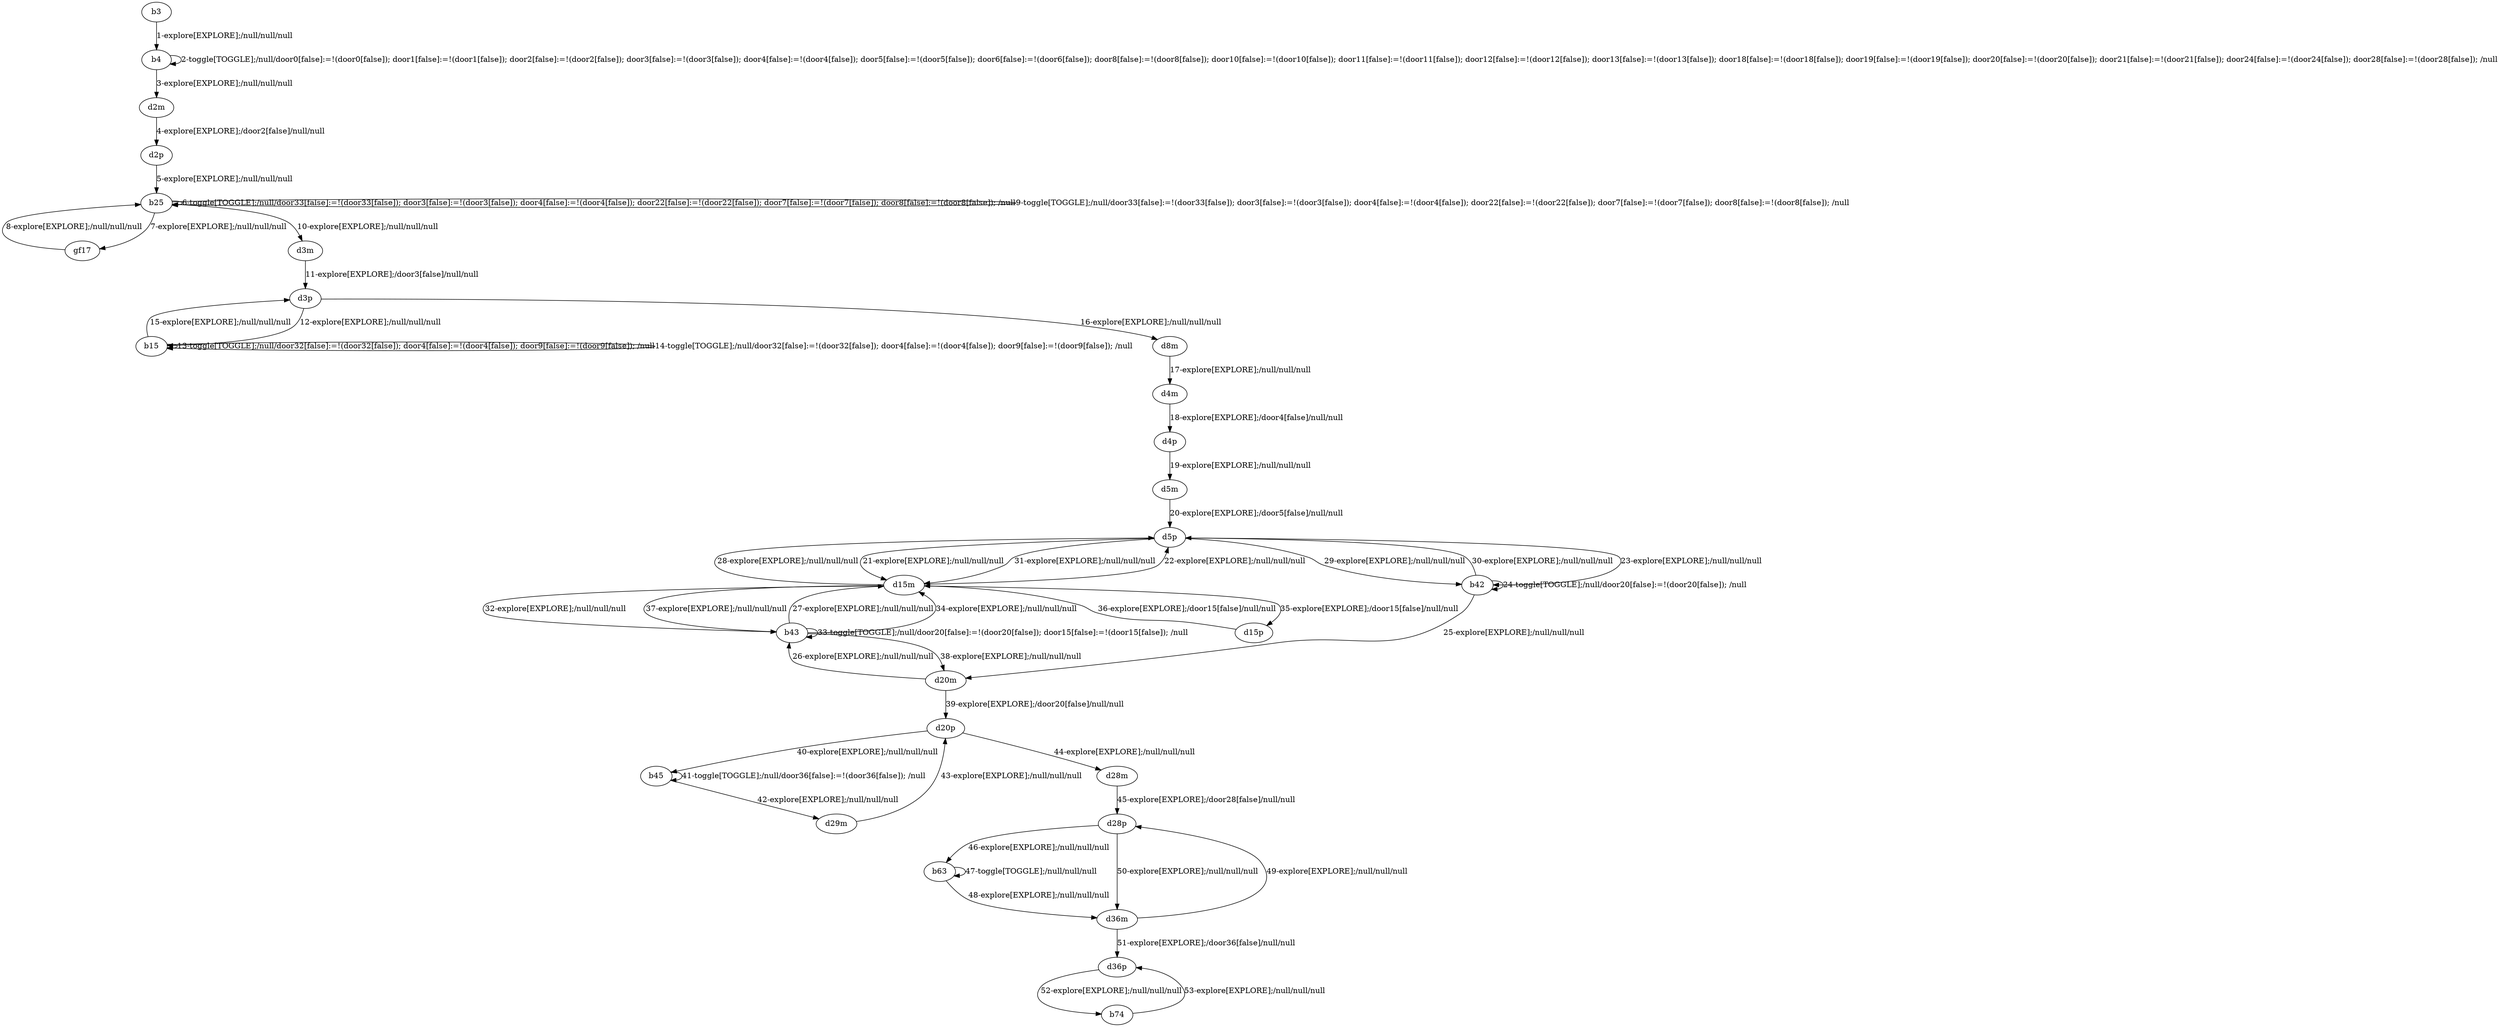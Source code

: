 # Total number of goals covered by this test: 1
# b74 --> d36p

digraph g {
"b3" -> "b4" [label = "1-explore[EXPLORE];/null/null/null"];
"b4" -> "b4" [label = "2-toggle[TOGGLE];/null/door0[false]:=!(door0[false]); door1[false]:=!(door1[false]); door2[false]:=!(door2[false]); door3[false]:=!(door3[false]); door4[false]:=!(door4[false]); door5[false]:=!(door5[false]); door6[false]:=!(door6[false]); door8[false]:=!(door8[false]); door10[false]:=!(door10[false]); door11[false]:=!(door11[false]); door12[false]:=!(door12[false]); door13[false]:=!(door13[false]); door18[false]:=!(door18[false]); door19[false]:=!(door19[false]); door20[false]:=!(door20[false]); door21[false]:=!(door21[false]); door24[false]:=!(door24[false]); door28[false]:=!(door28[false]); /null"];
"b4" -> "d2m" [label = "3-explore[EXPLORE];/null/null/null"];
"d2m" -> "d2p" [label = "4-explore[EXPLORE];/door2[false]/null/null"];
"d2p" -> "b25" [label = "5-explore[EXPLORE];/null/null/null"];
"b25" -> "b25" [label = "6-toggle[TOGGLE];/null/door33[false]:=!(door33[false]); door3[false]:=!(door3[false]); door4[false]:=!(door4[false]); door22[false]:=!(door22[false]); door7[false]:=!(door7[false]); door8[false]:=!(door8[false]); /null"];
"b25" -> "gf17" [label = "7-explore[EXPLORE];/null/null/null"];
"gf17" -> "b25" [label = "8-explore[EXPLORE];/null/null/null"];
"b25" -> "b25" [label = "9-toggle[TOGGLE];/null/door33[false]:=!(door33[false]); door3[false]:=!(door3[false]); door4[false]:=!(door4[false]); door22[false]:=!(door22[false]); door7[false]:=!(door7[false]); door8[false]:=!(door8[false]); /null"];
"b25" -> "d3m" [label = "10-explore[EXPLORE];/null/null/null"];
"d3m" -> "d3p" [label = "11-explore[EXPLORE];/door3[false]/null/null"];
"d3p" -> "b15" [label = "12-explore[EXPLORE];/null/null/null"];
"b15" -> "b15" [label = "13-toggle[TOGGLE];/null/door32[false]:=!(door32[false]); door4[false]:=!(door4[false]); door9[false]:=!(door9[false]); /null"];
"b15" -> "b15" [label = "14-toggle[TOGGLE];/null/door32[false]:=!(door32[false]); door4[false]:=!(door4[false]); door9[false]:=!(door9[false]); /null"];
"b15" -> "d3p" [label = "15-explore[EXPLORE];/null/null/null"];
"d3p" -> "d8m" [label = "16-explore[EXPLORE];/null/null/null"];
"d8m" -> "d4m" [label = "17-explore[EXPLORE];/null/null/null"];
"d4m" -> "d4p" [label = "18-explore[EXPLORE];/door4[false]/null/null"];
"d4p" -> "d5m" [label = "19-explore[EXPLORE];/null/null/null"];
"d5m" -> "d5p" [label = "20-explore[EXPLORE];/door5[false]/null/null"];
"d5p" -> "d15m" [label = "21-explore[EXPLORE];/null/null/null"];
"d15m" -> "d5p" [label = "22-explore[EXPLORE];/null/null/null"];
"d5p" -> "b42" [label = "23-explore[EXPLORE];/null/null/null"];
"b42" -> "b42" [label = "24-toggle[TOGGLE];/null/door20[false]:=!(door20[false]); /null"];
"b42" -> "d20m" [label = "25-explore[EXPLORE];/null/null/null"];
"d20m" -> "b43" [label = "26-explore[EXPLORE];/null/null/null"];
"b43" -> "d15m" [label = "27-explore[EXPLORE];/null/null/null"];
"d15m" -> "d5p" [label = "28-explore[EXPLORE];/null/null/null"];
"d5p" -> "b42" [label = "29-explore[EXPLORE];/null/null/null"];
"b42" -> "d5p" [label = "30-explore[EXPLORE];/null/null/null"];
"d5p" -> "d15m" [label = "31-explore[EXPLORE];/null/null/null"];
"d15m" -> "b43" [label = "32-explore[EXPLORE];/null/null/null"];
"b43" -> "b43" [label = "33-toggle[TOGGLE];/null/door20[false]:=!(door20[false]); door15[false]:=!(door15[false]); /null"];
"b43" -> "d15m" [label = "34-explore[EXPLORE];/null/null/null"];
"d15m" -> "d15p" [label = "35-explore[EXPLORE];/door15[false]/null/null"];
"d15p" -> "d15m" [label = "36-explore[EXPLORE];/door15[false]/null/null"];
"d15m" -> "b43" [label = "37-explore[EXPLORE];/null/null/null"];
"b43" -> "d20m" [label = "38-explore[EXPLORE];/null/null/null"];
"d20m" -> "d20p" [label = "39-explore[EXPLORE];/door20[false]/null/null"];
"d20p" -> "b45" [label = "40-explore[EXPLORE];/null/null/null"];
"b45" -> "b45" [label = "41-toggle[TOGGLE];/null/door36[false]:=!(door36[false]); /null"];
"b45" -> "d29m" [label = "42-explore[EXPLORE];/null/null/null"];
"d29m" -> "d20p" [label = "43-explore[EXPLORE];/null/null/null"];
"d20p" -> "d28m" [label = "44-explore[EXPLORE];/null/null/null"];
"d28m" -> "d28p" [label = "45-explore[EXPLORE];/door28[false]/null/null"];
"d28p" -> "b63" [label = "46-explore[EXPLORE];/null/null/null"];
"b63" -> "b63" [label = "47-toggle[TOGGLE];/null/null/null"];
"b63" -> "d36m" [label = "48-explore[EXPLORE];/null/null/null"];
"d36m" -> "d28p" [label = "49-explore[EXPLORE];/null/null/null"];
"d28p" -> "d36m" [label = "50-explore[EXPLORE];/null/null/null"];
"d36m" -> "d36p" [label = "51-explore[EXPLORE];/door36[false]/null/null"];
"d36p" -> "b74" [label = "52-explore[EXPLORE];/null/null/null"];
"b74" -> "d36p" [label = "53-explore[EXPLORE];/null/null/null"];
}